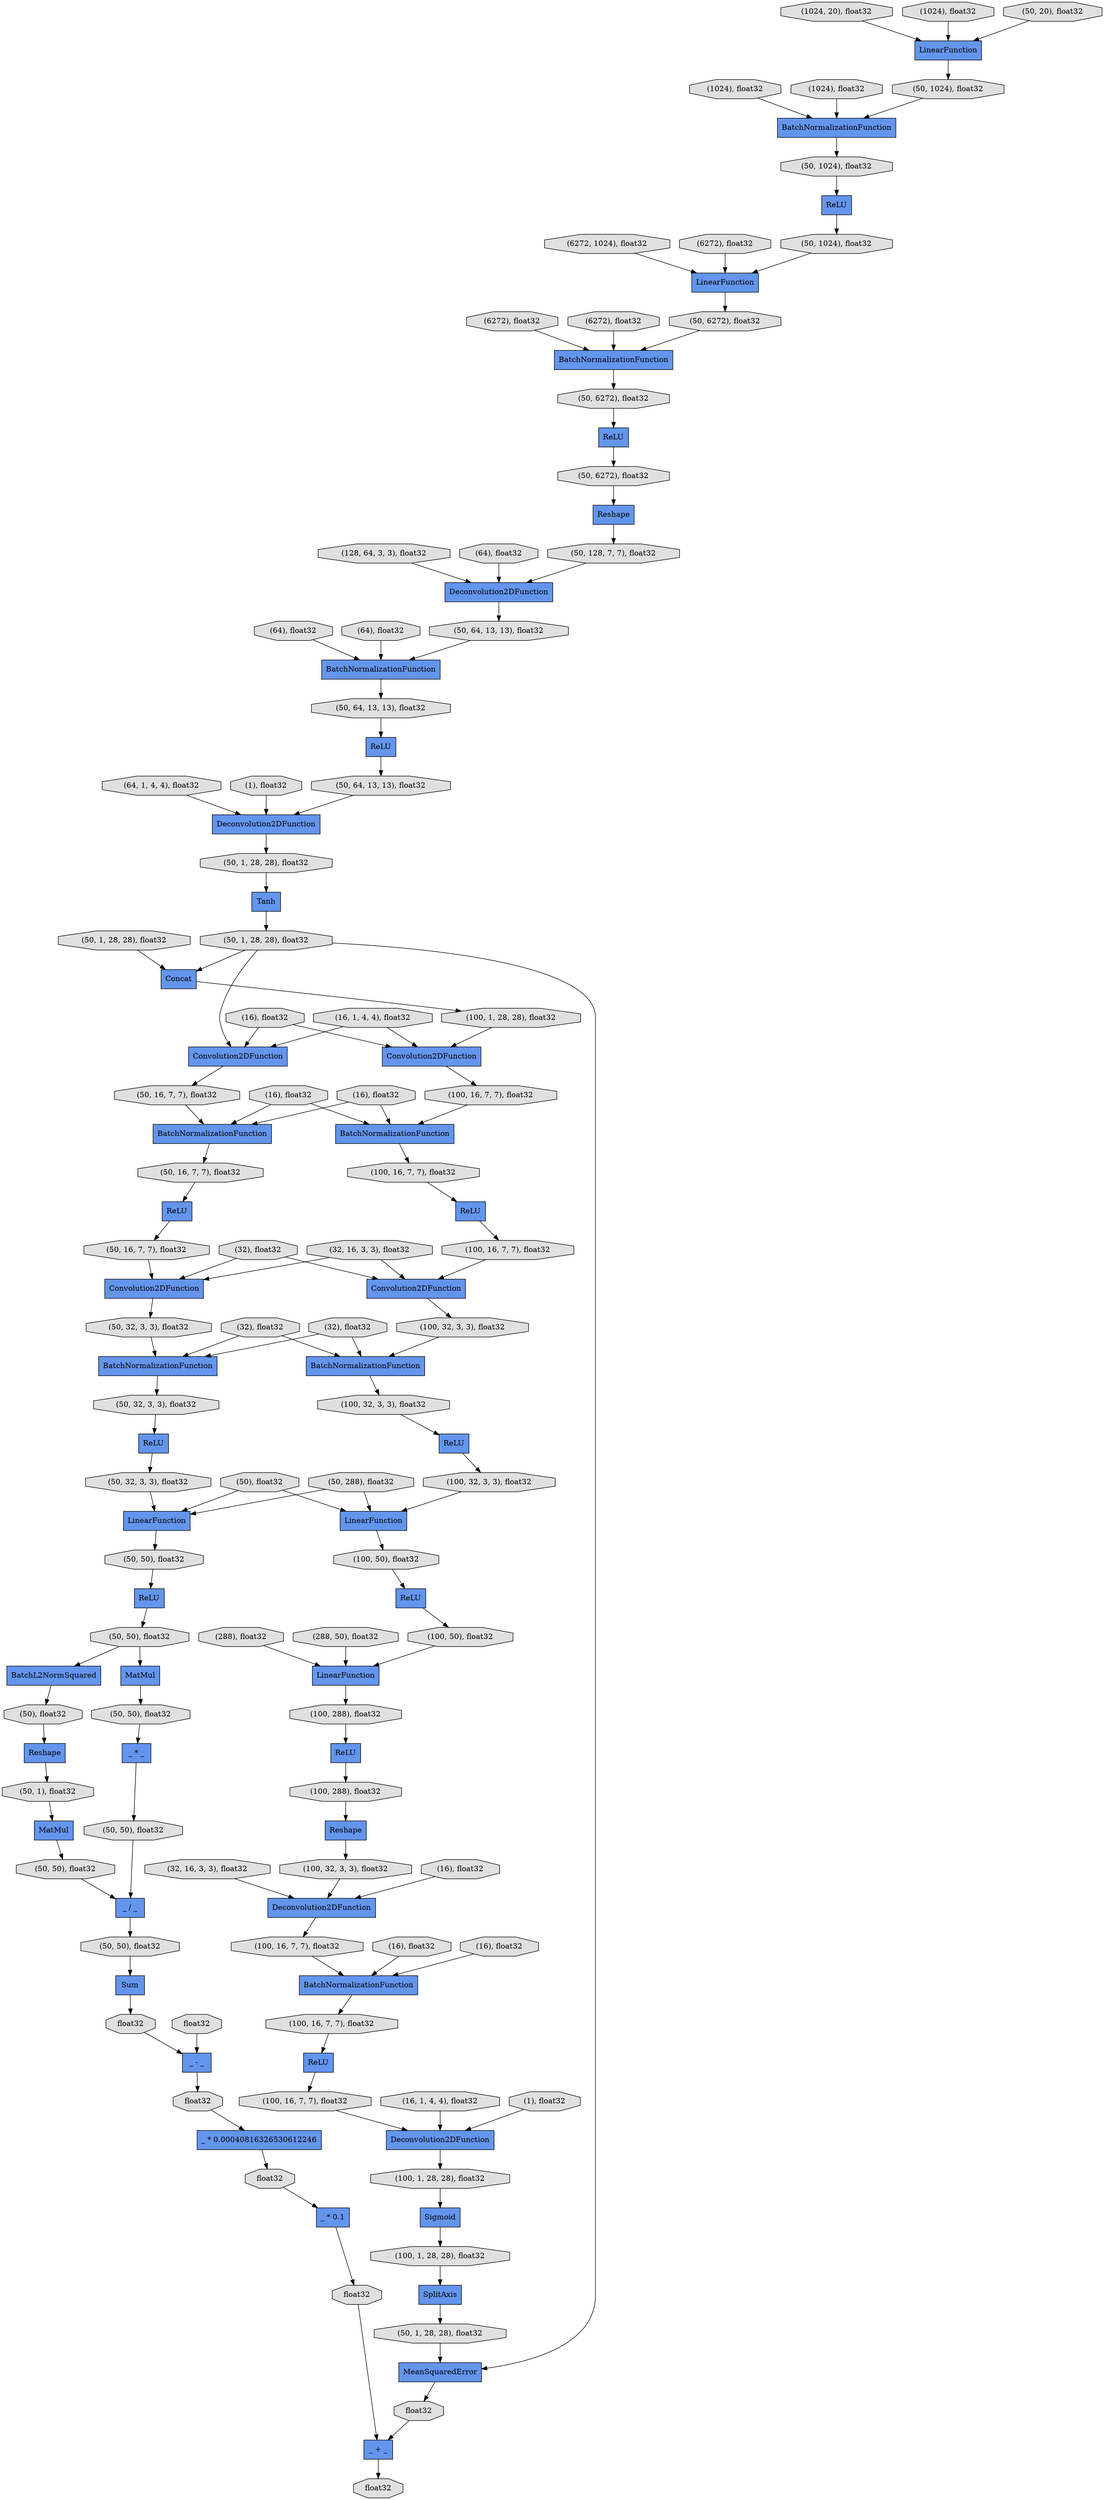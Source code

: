 digraph graphname{rankdir=TB;4426162248 [shape="record",label="Convolution2DFunction",fillcolor="#6495ED",style="filled"];4426219648 [shape="octagon",label="(50, 16, 7, 7), float32",fillcolor="#E0E0E0",style="filled"];4426162304 [shape="record",label="Tanh",fillcolor="#6495ED",style="filled"];4426219704 [shape="octagon",label="(50, 32, 3, 3), float32",fillcolor="#E0E0E0",style="filled"];4426219760 [shape="record",label="ReLU",fillcolor="#6495ED",style="filled"];4426219872 [shape="octagon",label="(50, 16, 7, 7), float32",fillcolor="#E0E0E0",style="filled"];4426219928 [shape="octagon",label="(50, 32, 3, 3), float32",fillcolor="#E0E0E0",style="filled"];4426219984 [shape="octagon",label="(50, 50), float32",fillcolor="#E0E0E0",style="filled"];4426220040 [shape="octagon",label="(50, 16, 7, 7), float32",fillcolor="#E0E0E0",style="filled"];4426162696 [shape="octagon",label="(100, 1, 28, 28), float32",fillcolor="#E0E0E0",style="filled"];4426220096 [shape="record",label="Convolution2DFunction",fillcolor="#6495ED",style="filled"];4426162752 [shape="octagon",label="(50, 1, 28, 28), float32",fillcolor="#E0E0E0",style="filled"];4426162808 [shape="octagon",label="(50, 1, 28, 28), float32",fillcolor="#E0E0E0",style="filled"];4426220152 [shape="record",label="BatchNormalizationFunction",fillcolor="#6495ED",style="filled"];4426162920 [shape="octagon",label="(100, 16, 7, 7), float32",fillcolor="#E0E0E0",style="filled"];4426220320 [shape="octagon",label="(50, 32, 3, 3), float32",fillcolor="#E0E0E0",style="filled"];4426162976 [shape="octagon",label="(100, 32, 3, 3), float32",fillcolor="#E0E0E0",style="filled"];4426220376 [shape="record",label="ReLU",fillcolor="#6495ED",style="filled"];4426220432 [shape="record",label="LinearFunction",fillcolor="#6495ED",style="filled"];4426220488 [shape="record",label="ReLU",fillcolor="#6495ED",style="filled"];4425999304 [shape="octagon",label="(1024, 20), float32",fillcolor="#E0E0E0",style="filled"];4426220544 [shape="octagon",label="(50, 1), float32",fillcolor="#E0E0E0",style="filled"];4426163200 [shape="record",label="ReLU",fillcolor="#6495ED",style="filled"];4426163256 [shape="record",label="Concat",fillcolor="#6495ED",style="filled"];4356572216 [shape="octagon",label="(128, 64, 3, 3), float32",fillcolor="#E0E0E0",style="filled"];4426220656 [shape="octagon",label="(50, 50), float32",fillcolor="#E0E0E0",style="filled"];4426163312 [shape="record",label="Convolution2DFunction",fillcolor="#6495ED",style="filled"];4425999472 [shape="octagon",label="(1024), float32",fillcolor="#E0E0E0",style="filled"];4425999528 [shape="octagon",label="(1024), float32",fillcolor="#E0E0E0",style="filled"];4426163424 [shape="record",label="BatchNormalizationFunction",fillcolor="#6495ED",style="filled"];4426220824 [shape="record",label="Reshape",fillcolor="#6495ED",style="filled"];4426163480 [shape="octagon",label="(100, 16, 7, 7), float32",fillcolor="#E0E0E0",style="filled"];4425999640 [shape="octagon",label="(1024), float32",fillcolor="#E0E0E0",style="filled"];4426220880 [shape="octagon",label="(50, 50), float32",fillcolor="#E0E0E0",style="filled"];4426220936 [shape="octagon",label="(50), float32",fillcolor="#E0E0E0",style="filled"];4426163592 [shape="octagon",label="(100, 16, 7, 7), float32",fillcolor="#E0E0E0",style="filled"];4425999752 [shape="octagon",label="(6272, 1024), float32",fillcolor="#E0E0E0",style="filled"];4426220992 [shape="octagon",label="(50, 50), float32",fillcolor="#E0E0E0",style="filled"];4426221048 [shape="record",label="MatMul",fillcolor="#6495ED",style="filled"];4425999864 [shape="octagon",label="(6272), float32",fillcolor="#E0E0E0",style="filled"];4426221104 [shape="record",label="BatchL2NormSquared",fillcolor="#6495ED",style="filled"];4425999920 [shape="octagon",label="(6272), float32",fillcolor="#E0E0E0",style="filled"];4426221216 [shape="octagon",label="(50, 50), float32",fillcolor="#E0E0E0",style="filled"];4426000032 [shape="octagon",label="(6272), float32",fillcolor="#E0E0E0",style="filled"];4426163928 [shape="octagon",label="(100, 50), float32",fillcolor="#E0E0E0",style="filled"];4426221272 [shape="record",label="MatMul",fillcolor="#6495ED",style="filled"];4426163984 [shape="octagon",label="(100, 32, 3, 3), float32",fillcolor="#E0E0E0",style="filled"];4426000144 [shape="octagon",label="(64), float32",fillcolor="#E0E0E0",style="filled"];4426164040 [shape="record",label="BatchNormalizationFunction",fillcolor="#6495ED",style="filled"];4426164096 [shape="record",label="ReLU",fillcolor="#6495ED",style="filled"];4426000256 [shape="octagon",label="(64), float32",fillcolor="#E0E0E0",style="filled"];4426164152 [shape="octagon",label="(100, 32, 3, 3), float32",fillcolor="#E0E0E0",style="filled"];4426221496 [shape="octagon",label="(50, 50), float32",fillcolor="#E0E0E0",style="filled"];4426000312 [shape="octagon",label="(64, 1, 4, 4), float32",fillcolor="#E0E0E0",style="filled"];4426164208 [shape="octagon",label="(100, 50), float32",fillcolor="#E0E0E0",style="filled"];4426000368 [shape="octagon",label="(64), float32",fillcolor="#E0E0E0",style="filled"];4426221664 [shape="record",label="_ * _",fillcolor="#6495ED",style="filled"];4426164320 [shape="record",label="LinearFunction",fillcolor="#6495ED",style="filled"];4426000480 [shape="octagon",label="(1), float32",fillcolor="#E0E0E0",style="filled"];4426221720 [shape="octagon",label="float32",fillcolor="#E0E0E0",style="filled"];4426164376 [shape="record",label="ReLU",fillcolor="#6495ED",style="filled"];4315990168 [shape="record",label="BatchNormalizationFunction",fillcolor="#6495ED",style="filled"];4426221776 [shape="record",label="_ / _",fillcolor="#6495ED",style="filled"];4426221832 [shape="octagon",label="float32",fillcolor="#E0E0E0",style="filled"];4426164488 [shape="octagon",label="(100, 288), float32",fillcolor="#E0E0E0",style="filled"];4426221888 [shape="record",label="Sum",fillcolor="#6495ED",style="filled"];4426000704 [shape="octagon",label="(16, 1, 4, 4), float32",fillcolor="#E0E0E0",style="filled"];4426164600 [shape="octagon",label="(100, 32, 3, 3), float32",fillcolor="#E0E0E0",style="filled"];4426164656 [shape="record",label="LinearFunction",fillcolor="#6495ED",style="filled"];4426000816 [shape="octagon",label="(16), float32",fillcolor="#E0E0E0",style="filled"];4426164712 [shape="record",label="ReLU",fillcolor="#6495ED",style="filled"];4426000872 [shape="octagon",label="(16), float32",fillcolor="#E0E0E0",style="filled"];4426164768 [shape="octagon",label="(100, 1, 28, 28), float32",fillcolor="#E0E0E0",style="filled"];4426222168 [shape="record",label="_ * 0.00040816326530612246",fillcolor="#6495ED",style="filled"];4426164824 [shape="record",label="Reshape",fillcolor="#6495ED",style="filled"];4426000984 [shape="octagon",label="(16), float32",fillcolor="#E0E0E0",style="filled"];4426222224 [shape="record",label="_ - _",fillcolor="#6495ED",style="filled"];4426164880 [shape="octagon",label="(100, 288), float32",fillcolor="#E0E0E0",style="filled"];4426222280 [shape="octagon",label="float32",fillcolor="#E0E0E0",style="filled"];4426164936 [shape="record",label="Deconvolution2DFunction",fillcolor="#6495ED",style="filled"];4426001096 [shape="octagon",label="(32, 16, 3, 3), float32",fillcolor="#E0E0E0",style="filled"];4426222336 [shape="octagon",label="float32",fillcolor="#E0E0E0",style="filled"];4426222392 [shape="octagon",label="float32",fillcolor="#E0E0E0",style="filled"];4426165048 [shape="octagon",label="(100, 16, 7, 7), float32",fillcolor="#E0E0E0",style="filled"];4426001208 [shape="octagon",label="(32), float32",fillcolor="#E0E0E0",style="filled"];4426222448 [shape="record",label="_ * 0.1",fillcolor="#6495ED",style="filled"];4426165104 [shape="octagon",label="(100, 16, 7, 7), float32",fillcolor="#E0E0E0",style="filled"];4426001264 [shape="octagon",label="(32), float32",fillcolor="#E0E0E0",style="filled"];4426165160 [shape="octagon",label="(100, 16, 7, 7), float32",fillcolor="#E0E0E0",style="filled"];4426165216 [shape="octagon",label="(100, 1, 28, 28), float32",fillcolor="#E0E0E0",style="filled"];4426222560 [shape="octagon",label="float32",fillcolor="#E0E0E0",style="filled"];4426001376 [shape="octagon",label="(32), float32",fillcolor="#E0E0E0",style="filled"];4426165328 [shape="record",label="MeanSquaredError",fillcolor="#6495ED",style="filled"];4426222672 [shape="record",label="_ + _",fillcolor="#6495ED",style="filled"];4426001488 [shape="octagon",label="(50, 288), float32",fillcolor="#E0E0E0",style="filled"];4426165384 [shape="record",label="ReLU",fillcolor="#6495ED",style="filled"];4426165440 [shape="record",label="BatchNormalizationFunction",fillcolor="#6495ED",style="filled"];4426001600 [shape="octagon",label="(50), float32",fillcolor="#E0E0E0",style="filled"];4426165496 [shape="record",label="Sigmoid",fillcolor="#6495ED",style="filled"];4426001712 [shape="octagon",label="(288, 50), float32",fillcolor="#E0E0E0",style="filled"];4426165608 [shape="record",label="Deconvolution2DFunction",fillcolor="#6495ED",style="filled"];4426001824 [shape="octagon",label="(288), float32",fillcolor="#E0E0E0",style="filled"];4426001880 [shape="octagon",label="(32, 16, 3, 3), float32",fillcolor="#E0E0E0",style="filled"];4426001936 [shape="octagon",label="(16), float32",fillcolor="#E0E0E0",style="filled"];4360416840 [shape="record",label="Convolution2DFunction",fillcolor="#6495ED",style="filled"];4426002048 [shape="octagon",label="(16), float32",fillcolor="#E0E0E0",style="filled"];4426165944 [shape="record",label="SplitAxis",fillcolor="#6495ED",style="filled"];4426002104 [shape="octagon",label="(16, 1, 4, 4), float32",fillcolor="#E0E0E0",style="filled"];4426002160 [shape="octagon",label="(16), float32",fillcolor="#E0E0E0",style="filled"];4426002272 [shape="octagon",label="(1), float32",fillcolor="#E0E0E0",style="filled"];4360417232 [shape="octagon",label="float32",fillcolor="#E0E0E0",style="filled"];4426044920 [shape="record",label="ReLU",fillcolor="#6495ED",style="filled"];4426045200 [shape="record",label="LinearFunction",fillcolor="#6495ED",style="filled"];4426045256 [shape="octagon",label="(50, 20), float32",fillcolor="#E0E0E0",style="filled"];4426045368 [shape="record",label="BatchNormalizationFunction",fillcolor="#6495ED",style="filled"];4426045424 [shape="octagon",label="(50, 1024), float32",fillcolor="#E0E0E0",style="filled"];4426045480 [shape="octagon",label="(50, 6272), float32",fillcolor="#E0E0E0",style="filled"];4426045536 [shape="octagon",label="(50, 1024), float32",fillcolor="#E0E0E0",style="filled"];4426045592 [shape="record",label="ReLU",fillcolor="#6495ED",style="filled"];4426045648 [shape="octagon",label="(50, 1024), float32",fillcolor="#E0E0E0",style="filled"];4426045704 [shape="record",label="Deconvolution2DFunction",fillcolor="#6495ED",style="filled"];4426045816 [shape="octagon",label="(50, 1, 28, 28), float32",fillcolor="#E0E0E0",style="filled"];4372027880 [shape="octagon",label="(50, 1, 28, 28), float32",fillcolor="#E0E0E0",style="filled"];4426046040 [shape="record",label="BatchNormalizationFunction",fillcolor="#6495ED",style="filled"];4426046096 [shape="record",label="LinearFunction",fillcolor="#6495ED",style="filled"];4426046488 [shape="record",label="Reshape",fillcolor="#6495ED",style="filled"];4426046544 [shape="octagon",label="(50, 6272), float32",fillcolor="#E0E0E0",style="filled"];4426046600 [shape="octagon",label="(50, 6272), float32",fillcolor="#E0E0E0",style="filled"];4426046712 [shape="record",label="ReLU",fillcolor="#6495ED",style="filled"];4426046768 [shape="octagon",label="(50, 128, 7, 7), float32",fillcolor="#E0E0E0",style="filled"];4426046824 [shape="record",label="Deconvolution2DFunction",fillcolor="#6495ED",style="filled"];4426046880 [shape="record",label="BatchNormalizationFunction",fillcolor="#6495ED",style="filled"];4426047160 [shape="octagon",label="(50, 64, 13, 13), float32",fillcolor="#E0E0E0",style="filled"];4426047216 [shape="octagon",label="(50, 64, 13, 13), float32",fillcolor="#E0E0E0",style="filled"];4426047440 [shape="octagon",label="(50, 64, 13, 13), float32",fillcolor="#E0E0E0",style="filled"];4426045536 -> 4426045592;4426221496 -> 4426221888;4426002048 -> 4426165440;4426164712 -> 4426164880;4426046880 -> 4426047440;4426164320 -> 4426164208;4426221720 -> 4426222224;4426162920 -> 4426163424;4426046040 -> 4426045480;4426045256 -> 4426045200;4426001824 -> 4426164656;4426162752 -> 4426162304;4426220488 -> 4426219984;4426001096 -> 4426163312;4426163200 -> 4426163592;4426001712 -> 4426164656;4426162248 -> 4426162920;4426000368 -> 4426046880;4426219984 -> 4426221272;4426220152 -> 4426219704;4426001376 -> 4426220152;4426221664 -> 4426220992;4426164488 -> 4426164712;4426002104 -> 4426165608;4426221776 -> 4426221496;4426045816 -> 4426163256;4426001880 -> 4426164936;4426219984 -> 4426221104;4426163312 -> 4426163984;4426164208 -> 4426164376;4426164096 -> 4426164152;4426221216 -> 4426221664;4426164768 -> 4426165944;4426001600 -> 4426164320;4426046096 -> 4426046600;4426000816 -> 4360416840;4426000144 -> 4426046824;4426220544 -> 4426221048;4426164880 -> 4426164824;4426164936 -> 4426165104;4426222280 -> 4426222448;4426002272 -> 4426165608;4426001208 -> 4426163312;4426000312 -> 4426045704;4426045648 -> 4426046096;4426165328 -> 4360417232;4426001600 -> 4426220432;4426044920 -> 4426047216;4426164656 -> 4426164488;4426045424 -> 4426045368;4426045480 -> 4426046712;4426002160 -> 4426165440;4426221104 -> 4426220936;4426165160 -> 4426165608;4426000816 -> 4426162248;4426220656 -> 4426220488;4426221272 -> 4426221216;4426047216 -> 4426045704;4426165048 -> 4426165384;4426045592 -> 4426045648;4425999304 -> 4426045200;4426163592 -> 4426163312;4426220824 -> 4426220544;4426163480 -> 4426163200;4426222392 -> 4426222168;4426047160 -> 4426046880;4426220096 -> 4426219928;4426162304 -> 4426162808;4426220040 -> 4426220096;4426165104 -> 4426165440;4426222224 -> 4426222392;4426000872 -> 4426163424;4426220936 -> 4426220824;4426001208 -> 4426220096;4426219760 -> 4426220040;4315990168 -> 4426219872;4426045200 -> 4426045424;4426219648 -> 4315990168;4426046768 -> 4426046824;4360417232 -> 4426222672;4426001264 -> 4426220152;4426220320 -> 4426220432;4426221888 -> 4426221720;4426164600 -> 4426164936;4426164824 -> 4426164600;4426165384 -> 4426165160;4426222672 -> 4426222560;4426164376 -> 4426163928;4425999752 -> 4426046096;4426222336 -> 4426222672;4426222448 -> 4426222336;4426162976 -> 4426164096;4426047440 -> 4426044920;4426165440 -> 4426165048;4426162696 -> 4426162248;4425999472 -> 4426045200;4426220880 -> 4426221776;4425999920 -> 4426046040;4426001936 -> 4426164936;4356572216 -> 4426046824;4426221832 -> 4426222224;4426222168 -> 4426222280;4426164152 -> 4426164320;4426045368 -> 4426045536;4372027880 -> 4426165328;4426046824 -> 4426047160;4426164040 -> 4426162976;4426000480 -> 4426045704;4426163424 -> 4426163480;4426165496 -> 4426164768;4426001264 -> 4426164040;4426046544 -> 4426046488;4426000704 -> 4360416840;4426046712 -> 4426046544;4426000984 -> 4315990168;4426000032 -> 4426046040;4426165944 -> 4372027880;4426045704 -> 4426162752;4426163256 -> 4426162696;4425999864 -> 4426046096;4426000872 -> 4315990168;4426000256 -> 4426046880;4426220432 -> 4426220656;4426219928 -> 4426220152;4426162808 -> 4426165328;4426000704 -> 4426162248;4425999640 -> 4426045368;4426165216 -> 4426165496;4426001488 -> 4426164320;4426001376 -> 4426164040;4426219872 -> 4426219760;4426163984 -> 4426164040;4426163928 -> 4426164656;4426000984 -> 4426163424;4426001488 -> 4426220432;4426046488 -> 4426046768;4425999528 -> 4426045368;4426221048 -> 4426220880;4426220376 -> 4426220320;4426165608 -> 4426165216;4426162808 -> 4426163256;4360416840 -> 4426219648;4426162808 -> 4360416840;4426001096 -> 4426220096;4426219704 -> 4426220376;4426220992 -> 4426221776;4426046600 -> 4426046040;}
